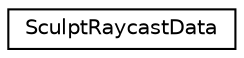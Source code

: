 digraph G
{
  edge [fontname="Helvetica",fontsize="10",labelfontname="Helvetica",labelfontsize="10"];
  node [fontname="Helvetica",fontsize="10",shape=record];
  rankdir=LR;
  Node1 [label="SculptRaycastData",height=0.2,width=0.4,color="black", fillcolor="white", style="filled",URL="$dc/d0f/structSculptRaycastData.html"];
}
